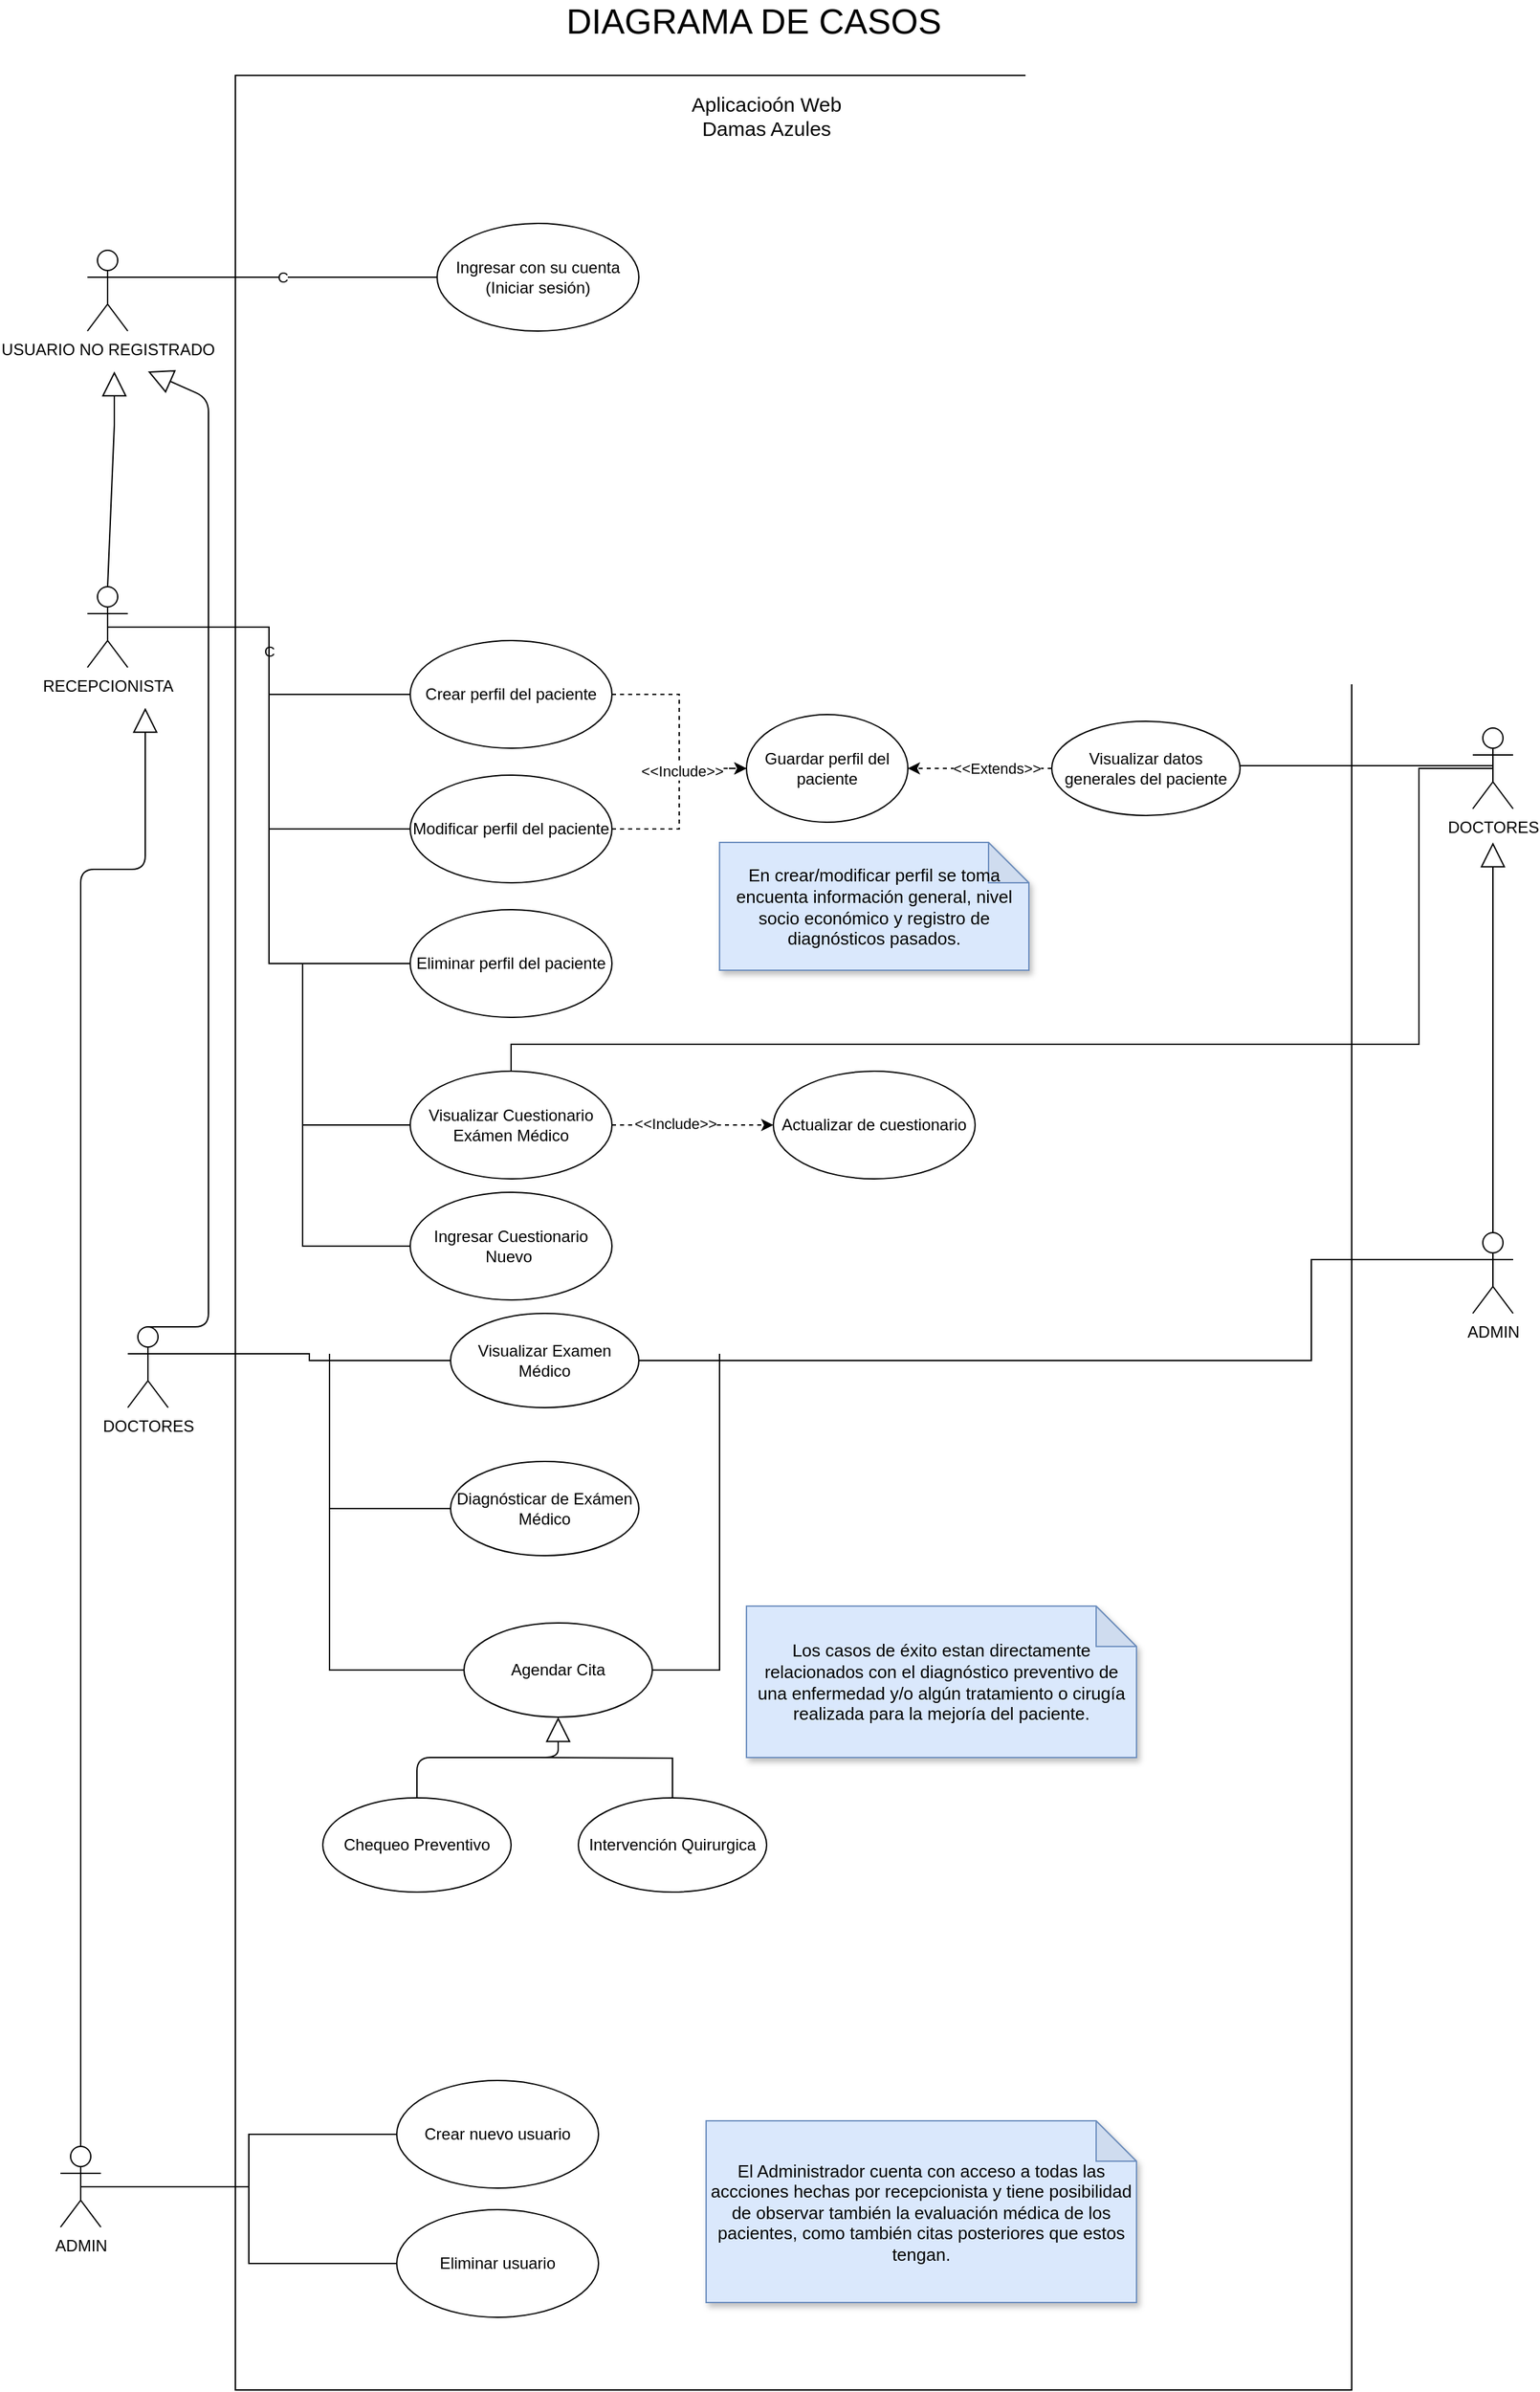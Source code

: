<mxfile version="14.4.2" type="google"><diagram id="zVMi87z6l4n3577_Iywd" name="Page-1"><mxGraphModel dx="2500" dy="1998" grid="1" gridSize="10" guides="1" tooltips="1" connect="1" arrows="1" fold="1" page="1" pageScale="1" pageWidth="827" pageHeight="1169" math="0" shadow="0"><root><mxCell id="0"/><mxCell id="1" parent="0"/><mxCell id="F0-BxIbX0tSwt4gzPM3r-5" value="" style="html=1;" parent="1" vertex="1"><mxGeometry x="80" y="-220" width="830" height="1720" as="geometry"/></mxCell><mxCell id="hA6486yN2eWy29RzS1BD-32" style="edgeStyle=orthogonalEdgeStyle;rounded=0;orthogonalLoop=1;jettySize=auto;html=1;exitX=0.5;exitY=0.5;exitDx=0;exitDy=0;exitPerimeter=0;entryX=1;entryY=0.5;entryDx=0;entryDy=0;endArrow=none;endFill=0;" parent="1" edge="1"><mxGeometry relative="1" as="geometry"><mxPoint x="1015" y="293" as="sourcePoint"/><mxPoint x="827" y="293" as="targetPoint"/></mxGeometry></mxCell><mxCell id="F0-BxIbX0tSwt4gzPM3r-3" value="DOCTORES" style="shape=umlActor;verticalLabelPosition=bottom;verticalAlign=top;html=1;" parent="1" vertex="1"><mxGeometry x="1000" y="265" width="30" height="60" as="geometry"/></mxCell><mxCell id="hA6486yN2eWy29RzS1BD-35" style="edgeStyle=orthogonalEdgeStyle;rounded=0;orthogonalLoop=1;jettySize=auto;html=1;exitX=0.5;exitY=0.5;exitDx=0;exitDy=0;exitPerimeter=0;entryX=0;entryY=0.5;entryDx=0;entryDy=0;endArrow=none;endFill=0;" parent="1" source="F0-BxIbX0tSwt4gzPM3r-4" target="hA6486yN2eWy29RzS1BD-26" edge="1"><mxGeometry relative="1" as="geometry"/></mxCell><mxCell id="hA6486yN2eWy29RzS1BD-36" style="edgeStyle=orthogonalEdgeStyle;rounded=0;orthogonalLoop=1;jettySize=auto;html=1;exitX=0.5;exitY=0.5;exitDx=0;exitDy=0;exitPerimeter=0;entryX=0;entryY=0.5;entryDx=0;entryDy=0;endArrow=none;endFill=0;" parent="1" source="F0-BxIbX0tSwt4gzPM3r-4" target="F0-BxIbX0tSwt4gzPM3r-10" edge="1"><mxGeometry relative="1" as="geometry"/></mxCell><mxCell id="F0-BxIbX0tSwt4gzPM3r-4" value="ADMIN" style="shape=umlActor;verticalLabelPosition=bottom;verticalAlign=top;html=1;" parent="1" vertex="1"><mxGeometry x="-50" y="1319" width="30" height="60" as="geometry"/></mxCell><mxCell id="F0-BxIbX0tSwt4gzPM3r-9" value="Visualizar datos generales del paciente" style="ellipse;whiteSpace=wrap;html=1;" parent="1" vertex="1"><mxGeometry x="687" y="260" width="140" height="70" as="geometry"/></mxCell><mxCell id="F0-BxIbX0tSwt4gzPM3r-10" value="Eliminar usuario" style="ellipse;whiteSpace=wrap;html=1;" parent="1" vertex="1"><mxGeometry x="200" y="1366" width="150" height="80" as="geometry"/></mxCell><mxCell id="hA6486yN2eWy29RzS1BD-29" value="C" style="edgeStyle=orthogonalEdgeStyle;rounded=0;orthogonalLoop=1;jettySize=auto;html=1;exitX=0.5;exitY=0.5;exitDx=0;exitDy=0;exitPerimeter=0;entryX=0;entryY=0.5;entryDx=0;entryDy=0;endArrow=none;endFill=0;" parent="1" source="F0-BxIbX0tSwt4gzPM3r-12" target="hA6486yN2eWy29RzS1BD-22" edge="1"><mxGeometry relative="1" as="geometry"/></mxCell><mxCell id="hA6486yN2eWy29RzS1BD-30" style="edgeStyle=orthogonalEdgeStyle;rounded=0;orthogonalLoop=1;jettySize=auto;html=1;exitX=0.5;exitY=0.5;exitDx=0;exitDy=0;exitPerimeter=0;entryX=0;entryY=0.5;entryDx=0;entryDy=0;endArrow=none;endFill=0;" parent="1" source="F0-BxIbX0tSwt4gzPM3r-12" target="F0-BxIbX0tSwt4gzPM3r-15" edge="1"><mxGeometry relative="1" as="geometry"/></mxCell><mxCell id="hA6486yN2eWy29RzS1BD-31" style="edgeStyle=orthogonalEdgeStyle;rounded=0;orthogonalLoop=1;jettySize=auto;html=1;exitX=0.5;exitY=0.5;exitDx=0;exitDy=0;exitPerimeter=0;entryX=0;entryY=0.5;entryDx=0;entryDy=0;endArrow=none;endFill=0;" parent="1" source="F0-BxIbX0tSwt4gzPM3r-12" target="F0-BxIbX0tSwt4gzPM3r-16" edge="1"><mxGeometry relative="1" as="geometry"/></mxCell><mxCell id="YMhm7SoHCTcwMcYcVqte-91" style="edgeStyle=none;rounded=0;orthogonalLoop=1;jettySize=auto;html=1;exitX=0.5;exitY=0;exitDx=0;exitDy=0;exitPerimeter=0;endArrow=none;endFill=0;" parent="1" source="F0-BxIbX0tSwt4gzPM3r-12" edge="1"><mxGeometry relative="1" as="geometry"><mxPoint x="-10" y="40" as="targetPoint"/></mxGeometry></mxCell><mxCell id="F0-BxIbX0tSwt4gzPM3r-12" value="RECEPCIONISTA" style="shape=umlActor;verticalLabelPosition=bottom;verticalAlign=top;html=1;" parent="1" vertex="1"><mxGeometry x="-30" y="160" width="30" height="60" as="geometry"/></mxCell><mxCell id="hA6486yN2eWy29RzS1BD-44" style="edgeStyle=orthogonalEdgeStyle;rounded=0;orthogonalLoop=1;jettySize=auto;html=1;exitX=1;exitY=0.5;exitDx=0;exitDy=0;entryX=0;entryY=0.5;entryDx=0;entryDy=0;dashed=1;endArrow=classic;endFill=1;" parent="1" source="F0-BxIbX0tSwt4gzPM3r-15" target="hA6486yN2eWy29RzS1BD-43" edge="1"><mxGeometry relative="1" as="geometry"/></mxCell><mxCell id="hA6486yN2eWy29RzS1BD-47" value="Include" style="edgeLabel;html=1;align=center;verticalAlign=middle;resizable=0;points=[];" parent="hA6486yN2eWy29RzS1BD-44" connectable="0" vertex="1"><mxGeometry x="0.327" y="-1" relative="1" as="geometry"><mxPoint as="offset"/></mxGeometry></mxCell><mxCell id="F0-BxIbX0tSwt4gzPM3r-15" value="Modificar perfil del paciente" style="ellipse;whiteSpace=wrap;html=1;" parent="1" vertex="1"><mxGeometry x="210" y="300" width="150" height="80" as="geometry"/></mxCell><mxCell id="F0-BxIbX0tSwt4gzPM3r-16" value="Eliminar perfil del paciente" style="ellipse;whiteSpace=wrap;html=1;" parent="1" vertex="1"><mxGeometry x="210" y="400" width="150" height="80" as="geometry"/></mxCell><mxCell id="hA6486yN2eWy29RzS1BD-45" style="edgeStyle=orthogonalEdgeStyle;rounded=0;orthogonalLoop=1;jettySize=auto;html=1;exitX=1;exitY=0.5;exitDx=0;exitDy=0;dashed=1;endArrow=classic;endFill=1;entryX=0;entryY=0.5;entryDx=0;entryDy=0;" parent="1" source="hA6486yN2eWy29RzS1BD-22" target="hA6486yN2eWy29RzS1BD-43" edge="1"><mxGeometry relative="1" as="geometry"><mxPoint x="430" y="360" as="targetPoint"/></mxGeometry></mxCell><mxCell id="hA6486yN2eWy29RzS1BD-46" value="&amp;lt;&amp;lt;Include&amp;gt;&amp;gt;" style="edgeLabel;html=1;align=center;verticalAlign=middle;resizable=0;points=[];" parent="hA6486yN2eWy29RzS1BD-45" connectable="0" vertex="1"><mxGeometry x="0.377" y="-2" relative="1" as="geometry"><mxPoint as="offset"/></mxGeometry></mxCell><mxCell id="hA6486yN2eWy29RzS1BD-22" value="Crear perfil del paciente&lt;span style=&quot;color: rgba(0 , 0 , 0 , 0) ; font-family: monospace ; font-size: 0px&quot;&gt;%3CmxGraphModel%3E%3Croot%3E%3CmxCell%20id%3D%220%22%2F%3E%3CmxCell%20id%3D%221%22%20parent%3D%220%22%2F%3E%3CmxCell%20id%3D%222%22%20value%3D%22Mandar%20error%22%20style%3D%22ellipse%3BwhiteSpace%3Dwrap%3Bhtml%3D1%3B%22%20vertex%3D%221%22%20parent%3D%221%22%3E%3CmxGeometry%20x%3D%22170%22%20y%3D%22250%22%20width%3D%2290%22%20height%3D%2260%22%20as%3D%22geometry%22%2F%3E%3C%2FmxCell%3E%3C%2Froot%3E%3C%2FmxGraphModel%3E&lt;/span&gt;" style="ellipse;whiteSpace=wrap;html=1;" parent="1" vertex="1"><mxGeometry x="210" y="200" width="150" height="80" as="geometry"/></mxCell><mxCell id="hA6486yN2eWy29RzS1BD-24" value="Ingresar con su cuenta (Iniciar sesión)" style="ellipse;whiteSpace=wrap;html=1;" parent="1" vertex="1"><mxGeometry x="230" y="-110" width="150" height="80" as="geometry"/></mxCell><mxCell id="hA6486yN2eWy29RzS1BD-26" value="Crear nuevo usuario" style="ellipse;whiteSpace=wrap;html=1;" parent="1" vertex="1"><mxGeometry x="200" y="1270" width="150" height="80" as="geometry"/></mxCell><mxCell id="hA6486yN2eWy29RzS1BD-43" value="Guardar perfil del paciente" style="ellipse;whiteSpace=wrap;html=1;" parent="1" vertex="1"><mxGeometry x="460" y="255" width="120" height="80" as="geometry"/></mxCell><mxCell id="AYtq2f1qpJPhnbJThg8e-3" value="&lt;font style=&quot;font-size: 15px&quot;&gt;Aplicacioón Web Damas Azules&lt;/font&gt;" style="text;html=1;strokeColor=none;fillColor=none;align=center;verticalAlign=middle;whiteSpace=wrap;rounded=0;" parent="1" vertex="1"><mxGeometry x="410" y="-200" width="130" height="20" as="geometry"/></mxCell><mxCell id="AYtq2f1qpJPhnbJThg8e-4" value="Visualizar Cuestionario Exámen Médico" style="ellipse;whiteSpace=wrap;html=1;" parent="1" vertex="1"><mxGeometry x="210" y="520" width="150" height="80" as="geometry"/></mxCell><mxCell id="AYtq2f1qpJPhnbJThg8e-6" value="En crear/modificar perfil se toma encuenta información general, nivel socio económico y registro de diagnósticos pasados." style="shape=note;whiteSpace=wrap;html=1;backgroundOutline=1;darkOpacity=0.05;fillColor=#dae8fc;strokeColor=#6c8ebf;shadow=1;align=center;verticalAlign=middle;fontSize=13;" parent="1" vertex="1"><mxGeometry x="440" y="350" width="230" height="95" as="geometry"/></mxCell><mxCell id="YMhm7SoHCTcwMcYcVqte-6" value="Actualizar de cuestionario" style="ellipse;whiteSpace=wrap;html=1;" parent="1" vertex="1"><mxGeometry x="480" y="520" width="150" height="80" as="geometry"/></mxCell><mxCell id="YMhm7SoHCTcwMcYcVqte-13" style="edgeStyle=orthogonalEdgeStyle;rounded=0;orthogonalLoop=1;jettySize=auto;html=1;exitX=1;exitY=0.5;exitDx=0;exitDy=0;endArrow=classic;endFill=1;dashed=1;entryX=0;entryY=0.5;entryDx=0;entryDy=0;" parent="1" source="AYtq2f1qpJPhnbJThg8e-4" target="YMhm7SoHCTcwMcYcVqte-6" edge="1"><mxGeometry relative="1" as="geometry"><mxPoint x="390" y="515" as="sourcePoint"/><mxPoint x="440" y="560" as="targetPoint"/></mxGeometry></mxCell><mxCell id="YMhm7SoHCTcwMcYcVqte-14" value="&amp;lt;&amp;lt;Include&amp;gt;&amp;gt;" style="edgeLabel;html=1;align=center;verticalAlign=middle;resizable=0;points=[];" parent="YMhm7SoHCTcwMcYcVqte-13" connectable="0" vertex="1"><mxGeometry x="-0.226" y="1" relative="1" as="geometry"><mxPoint as="offset"/></mxGeometry></mxCell><mxCell id="YMhm7SoHCTcwMcYcVqte-15" value="Diagnósticar de Exámen Médico" style="ellipse;whiteSpace=wrap;html=1;" parent="1" vertex="1"><mxGeometry x="240" y="810" width="140" height="70" as="geometry"/></mxCell><mxCell id="YMhm7SoHCTcwMcYcVqte-21" value="Visualizar Examen Médico" style="ellipse;whiteSpace=wrap;html=1;" parent="1" vertex="1"><mxGeometry x="240" y="700" width="140" height="70" as="geometry"/></mxCell><mxCell id="YMhm7SoHCTcwMcYcVqte-92" style="edgeStyle=none;rounded=0;orthogonalLoop=1;jettySize=auto;html=1;exitX=1;exitY=0.5;exitDx=0;exitDy=0;endArrow=none;endFill=0;" parent="1" source="YMhm7SoHCTcwMcYcVqte-27" edge="1"><mxGeometry relative="1" as="geometry"><mxPoint x="440" y="730" as="targetPoint"/><Array as="points"><mxPoint x="440" y="965"/></Array></mxGeometry></mxCell><mxCell id="YMhm7SoHCTcwMcYcVqte-27" value="Agendar Cita" style="ellipse;whiteSpace=wrap;html=1;" parent="1" vertex="1"><mxGeometry x="250" y="930" width="140" height="70" as="geometry"/></mxCell><mxCell id="YMhm7SoHCTcwMcYcVqte-28" value="Chequeo Preventivo" style="ellipse;whiteSpace=wrap;html=1;" parent="1" vertex="1"><mxGeometry x="145" y="1060" width="140" height="70" as="geometry"/></mxCell><mxCell id="YMhm7SoHCTcwMcYcVqte-29" value="Intervención Quirurgica" style="ellipse;whiteSpace=wrap;html=1;" parent="1" vertex="1"><mxGeometry x="335" y="1060" width="140" height="70" as="geometry"/></mxCell><mxCell id="YMhm7SoHCTcwMcYcVqte-40" value="" style="endArrow=block;endSize=16;endFill=0;html=1;entryX=0.5;entryY=1;entryDx=0;entryDy=0;exitX=0.5;exitY=0;exitDx=0;exitDy=0;edgeStyle=orthogonalEdgeStyle;" parent="1" source="YMhm7SoHCTcwMcYcVqte-28" target="YMhm7SoHCTcwMcYcVqte-27" edge="1"><mxGeometry x="0.333" y="-36" width="160" relative="1" as="geometry"><mxPoint x="205" y="1030" as="sourcePoint"/><mxPoint x="365" y="1030" as="targetPoint"/><mxPoint as="offset"/></mxGeometry></mxCell><mxCell id="YMhm7SoHCTcwMcYcVqte-45" style="edgeStyle=orthogonalEdgeStyle;rounded=0;orthogonalLoop=1;jettySize=auto;html=1;endArrow=none;endFill=0;entryX=0.5;entryY=0;entryDx=0;entryDy=0;" parent="1" target="YMhm7SoHCTcwMcYcVqte-29" edge="1"><mxGeometry relative="1" as="geometry"><mxPoint x="305" y="1030" as="sourcePoint"/><mxPoint x="358" y="1050" as="targetPoint"/></mxGeometry></mxCell><mxCell id="YMhm7SoHCTcwMcYcVqte-46" value="DOCTORES" style="shape=umlActor;verticalLabelPosition=bottom;verticalAlign=top;html=1;" parent="1" vertex="1"><mxGeometry y="710" width="30" height="60" as="geometry"/></mxCell><mxCell id="YMhm7SoHCTcwMcYcVqte-50" style="edgeStyle=orthogonalEdgeStyle;rounded=0;orthogonalLoop=1;jettySize=auto;html=1;exitX=1;exitY=0.333;exitDx=0;exitDy=0;endArrow=none;endFill=0;entryX=0;entryY=0.5;entryDx=0;entryDy=0;exitPerimeter=0;" parent="1" source="YMhm7SoHCTcwMcYcVqte-46" target="YMhm7SoHCTcwMcYcVqte-21" edge="1"><mxGeometry relative="1" as="geometry"><mxPoint x="80" y="730" as="sourcePoint"/><mxPoint x="253" y="730" as="targetPoint"/></mxGeometry></mxCell><mxCell id="YMhm7SoHCTcwMcYcVqte-52" style="edgeStyle=orthogonalEdgeStyle;rounded=0;orthogonalLoop=1;jettySize=auto;html=1;endArrow=none;endFill=0;entryX=0;entryY=0.5;entryDx=0;entryDy=0;" parent="1" target="YMhm7SoHCTcwMcYcVqte-15" edge="1"><mxGeometry relative="1" as="geometry"><mxPoint x="150" y="730" as="sourcePoint"/><mxPoint x="285" y="809" as="targetPoint"/><Array as="points"><mxPoint x="150" y="845"/></Array></mxGeometry></mxCell><mxCell id="YMhm7SoHCTcwMcYcVqte-53" style="edgeStyle=orthogonalEdgeStyle;rounded=0;orthogonalLoop=1;jettySize=auto;html=1;endArrow=none;endFill=0;" parent="1" target="YMhm7SoHCTcwMcYcVqte-27" edge="1"><mxGeometry relative="1" as="geometry"><mxPoint x="150" y="840" as="sourcePoint"/><mxPoint x="240" y="965" as="targetPoint"/><Array as="points"><mxPoint x="150" y="965"/></Array></mxGeometry></mxCell><mxCell id="YMhm7SoHCTcwMcYcVqte-54" style="edgeStyle=orthogonalEdgeStyle;rounded=0;orthogonalLoop=1;jettySize=auto;html=1;entryX=0;entryY=0.5;entryDx=0;entryDy=0;endArrow=none;endFill=0;" parent="1" target="AYtq2f1qpJPhnbJThg8e-4" edge="1"><mxGeometry relative="1" as="geometry"><mxPoint x="130" y="440" as="sourcePoint"/><mxPoint x="165" y="630" as="targetPoint"/><Array as="points"><mxPoint x="130" y="560"/></Array></mxGeometry></mxCell><mxCell id="YMhm7SoHCTcwMcYcVqte-55" style="edgeStyle=orthogonalEdgeStyle;rounded=0;orthogonalLoop=1;jettySize=auto;html=1;entryX=1;entryY=0.5;entryDx=0;entryDy=0;dashed=1;endArrow=classic;endFill=1;exitX=0;exitY=0.5;exitDx=0;exitDy=0;" parent="1" source="F0-BxIbX0tSwt4gzPM3r-9" target="hA6486yN2eWy29RzS1BD-43" edge="1"><mxGeometry relative="1" as="geometry"><Array as="points"><mxPoint x="640" y="295"/><mxPoint x="640" y="295"/></Array><mxPoint x="816.97" y="243.36" as="sourcePoint"/><mxPoint x="590.003" y="231.644" as="targetPoint"/></mxGeometry></mxCell><mxCell id="YMhm7SoHCTcwMcYcVqte-58" value="&amp;lt;&amp;lt;Extends&amp;gt;&amp;gt;" style="edgeLabel;html=1;align=center;verticalAlign=middle;resizable=0;points=[];" parent="YMhm7SoHCTcwMcYcVqte-55" vertex="1" connectable="0"><mxGeometry x="-0.234" relative="1" as="geometry"><mxPoint as="offset"/></mxGeometry></mxCell><mxCell id="YMhm7SoHCTcwMcYcVqte-59" value="Ingresar Cuestionario Nuevo&amp;nbsp;" style="ellipse;whiteSpace=wrap;html=1;" parent="1" vertex="1"><mxGeometry x="210" y="610" width="150" height="80" as="geometry"/></mxCell><mxCell id="YMhm7SoHCTcwMcYcVqte-60" style="edgeStyle=orthogonalEdgeStyle;rounded=0;orthogonalLoop=1;jettySize=auto;html=1;entryX=0;entryY=0.5;entryDx=0;entryDy=0;endArrow=none;endFill=0;" parent="1" target="YMhm7SoHCTcwMcYcVqte-59" edge="1"><mxGeometry relative="1" as="geometry"><mxPoint x="130" y="560" as="sourcePoint"/><mxPoint x="220" y="680" as="targetPoint"/><Array as="points"><mxPoint x="130" y="650"/></Array></mxGeometry></mxCell><mxCell id="YMhm7SoHCTcwMcYcVqte-61" style="edgeStyle=orthogonalEdgeStyle;rounded=0;orthogonalLoop=1;jettySize=auto;html=1;exitX=0.5;exitY=0;exitDx=0;exitDy=0;endArrow=none;endFill=0;entryX=0.5;entryY=0.5;entryDx=0;entryDy=0;entryPerimeter=0;" parent="1" source="AYtq2f1qpJPhnbJThg8e-4" target="F0-BxIbX0tSwt4gzPM3r-3" edge="1"><mxGeometry relative="1" as="geometry"><mxPoint x="837" y="305" as="sourcePoint"/><mxPoint x="1010" y="305" as="targetPoint"/><Array as="points"><mxPoint x="285" y="500"/><mxPoint x="960" y="500"/><mxPoint x="960" y="295"/></Array></mxGeometry></mxCell><mxCell id="YMhm7SoHCTcwMcYcVqte-62" value="Los casos de éxito estan directamente relacionados con el diagnóstico preventivo de una enfermedad y/o algún tratamiento o cirugía realizada para la mejoría del paciente." style="shape=note;whiteSpace=wrap;html=1;backgroundOutline=1;darkOpacity=0.05;fillColor=#dae8fc;strokeColor=#6c8ebf;shadow=1;align=center;verticalAlign=middle;fontSize=13;" parent="1" vertex="1"><mxGeometry x="460" y="917.5" width="290" height="112.5" as="geometry"/></mxCell><mxCell id="YMhm7SoHCTcwMcYcVqte-63" value="USUARIO NO REGISTRADO" style="shape=umlActor;verticalLabelPosition=bottom;verticalAlign=top;html=1;" parent="1" vertex="1"><mxGeometry x="-30" y="-90" width="30" height="60" as="geometry"/></mxCell><mxCell id="YMhm7SoHCTcwMcYcVqte-67" value="C" style="edgeStyle=orthogonalEdgeStyle;rounded=0;orthogonalLoop=1;jettySize=auto;html=1;exitX=1;exitY=0.333;exitDx=0;exitDy=0;exitPerimeter=0;entryX=0;entryY=0.5;entryDx=0;entryDy=0;endArrow=none;endFill=0;" parent="1" source="YMhm7SoHCTcwMcYcVqte-63" target="hA6486yN2eWy29RzS1BD-24" edge="1"><mxGeometry relative="1" as="geometry"><mxPoint x="60" y="-75" as="sourcePoint"/><mxPoint x="245" y="-25" as="targetPoint"/></mxGeometry></mxCell><mxCell id="YMhm7SoHCTcwMcYcVqte-68" value="" style="endArrow=block;endSize=16;endFill=0;html=1;exitX=0.5;exitY=0;exitDx=0;exitDy=0;exitPerimeter=0;" parent="1" source="F0-BxIbX0tSwt4gzPM3r-4" edge="1"><mxGeometry width="160" relative="1" as="geometry"><mxPoint x="-35" y="1240" as="sourcePoint"/><mxPoint x="13" y="250" as="targetPoint"/><Array as="points"><mxPoint x="-35" y="370"/><mxPoint x="13" y="370"/></Array></mxGeometry></mxCell><mxCell id="YMhm7SoHCTcwMcYcVqte-71" style="edgeStyle=none;rounded=0;orthogonalLoop=1;jettySize=auto;html=1;exitX=0;exitY=0.333;exitDx=0;exitDy=0;exitPerimeter=0;entryX=1;entryY=0.5;entryDx=0;entryDy=0;endArrow=none;endFill=0;" parent="1" source="YMhm7SoHCTcwMcYcVqte-69" target="YMhm7SoHCTcwMcYcVqte-21" edge="1"><mxGeometry relative="1" as="geometry"><Array as="points"><mxPoint x="880" y="660"/><mxPoint x="880" y="735"/></Array></mxGeometry></mxCell><mxCell id="YMhm7SoHCTcwMcYcVqte-69" value="ADMIN" style="shape=umlActor;verticalLabelPosition=bottom;verticalAlign=top;html=1;" parent="1" vertex="1"><mxGeometry x="1000" y="640" width="30" height="60" as="geometry"/></mxCell><mxCell id="YMhm7SoHCTcwMcYcVqte-70" value="" style="endArrow=block;endSize=16;endFill=0;html=1;exitX=0.5;exitY=0;exitDx=0;exitDy=0;exitPerimeter=0;" parent="1" source="YMhm7SoHCTcwMcYcVqte-69" edge="1"><mxGeometry width="160" relative="1" as="geometry"><mxPoint x="935" y="590" as="sourcePoint"/><mxPoint x="1015" y="350" as="targetPoint"/></mxGeometry></mxCell><mxCell id="YMhm7SoHCTcwMcYcVqte-72" value="El Administrador cuenta con acceso a todas las accciones hechas por recepcionista y tiene posibilidad de observar también la evaluación médica de los pacientes, como también citas posteriores que estos tengan." style="shape=note;whiteSpace=wrap;html=1;backgroundOutline=1;darkOpacity=0.05;fillColor=#dae8fc;strokeColor=#6c8ebf;shadow=1;align=center;verticalAlign=middle;fontSize=13;" parent="1" vertex="1"><mxGeometry x="430" y="1300" width="320" height="135" as="geometry"/></mxCell><mxCell id="YMhm7SoHCTcwMcYcVqte-90" value="" style="endArrow=block;endSize=16;endFill=0;html=1;" parent="1" edge="1"><mxGeometry width="160" relative="1" as="geometry"><mxPoint x="-10" y="40" as="sourcePoint"/><mxPoint x="-10" as="targetPoint"/><Array as="points"/></mxGeometry></mxCell><mxCell id="YMhm7SoHCTcwMcYcVqte-93" value="&lt;font style=&quot;font-size: 26px&quot;&gt;DIAGRAMA DE CASOS&lt;/font&gt;" style="text;html=1;align=center;verticalAlign=middle;resizable=0;points=[];autosize=1;" parent="1" vertex="1"><mxGeometry x="320" y="-270" width="290" height="20" as="geometry"/></mxCell><mxCell id="q8L3aknK37dxO_2qGa9q-1" value="" style="endArrow=block;endSize=16;endFill=0;html=1;exitX=0.5;exitY=0;exitDx=0;exitDy=0;exitPerimeter=0;" edge="1" parent="1" source="YMhm7SoHCTcwMcYcVqte-46"><mxGeometry x="-0.197" y="45" width="160" relative="1" as="geometry"><mxPoint x="10" y="669.41" as="sourcePoint"/><mxPoint x="15" as="targetPoint"/><Array as="points"><mxPoint x="60" y="710"/><mxPoint x="60" y="20"/></Array><mxPoint as="offset"/></mxGeometry></mxCell></root></mxGraphModel></diagram></mxfile>